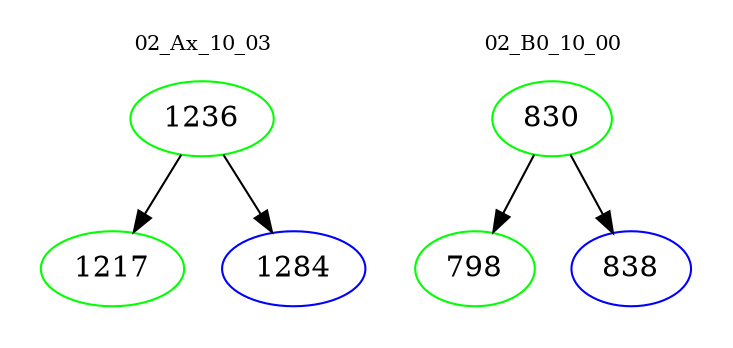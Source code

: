 digraph{
subgraph cluster_0 {
color = white
label = "02_Ax_10_03";
fontsize=10;
T0_1236 [label="1236", color="green"]
T0_1236 -> T0_1217 [color="black"]
T0_1217 [label="1217", color="green"]
T0_1236 -> T0_1284 [color="black"]
T0_1284 [label="1284", color="blue"]
}
subgraph cluster_1 {
color = white
label = "02_B0_10_00";
fontsize=10;
T1_830 [label="830", color="green"]
T1_830 -> T1_798 [color="black"]
T1_798 [label="798", color="green"]
T1_830 -> T1_838 [color="black"]
T1_838 [label="838", color="blue"]
}
}
